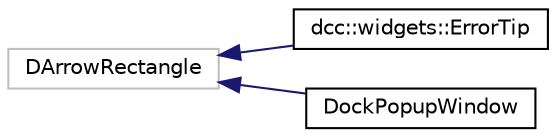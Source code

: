 digraph "类继承关系图"
{
  edge [fontname="Helvetica",fontsize="10",labelfontname="Helvetica",labelfontsize="10"];
  node [fontname="Helvetica",fontsize="10",shape=record];
  rankdir="LR";
  Node3045 [label="DArrowRectangle",height=0.2,width=0.4,color="grey75", fillcolor="white", style="filled"];
  Node3045 -> Node0 [dir="back",color="midnightblue",fontsize="10",style="solid",fontname="Helvetica"];
  Node0 [label="dcc::widgets::ErrorTip",height=0.2,width=0.4,color="black", fillcolor="white", style="filled",URL="$classdcc_1_1widgets_1_1_error_tip.html"];
  Node3045 -> Node3047 [dir="back",color="midnightblue",fontsize="10",style="solid",fontname="Helvetica"];
  Node3047 [label="DockPopupWindow",height=0.2,width=0.4,color="black", fillcolor="white", style="filled",URL="$class_dock_popup_window.html"];
}
